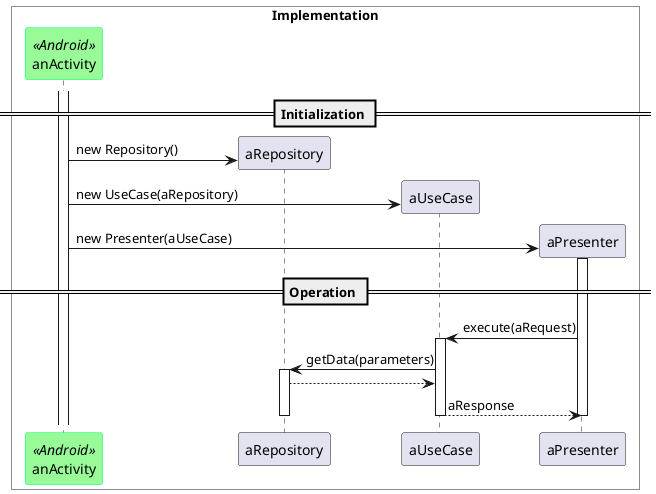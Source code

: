 @startuml SD_command_app

skinparam BoxPadding 10
skinparam ParticipantPadding 10

'title Sequence Diagram Command Pattern as Implemented

skinparam participant {
    BackgroundColor<<Android>> PaleGreen
    ArrowColor<<Android>> SeaGreen
    BorderColor<<Android>> SpringGreen
}

box "Implementation" #White
    participant anActivity <<Android>>
    participant aRepository
    participant aUseCase
    participant aPresenter
end box

activate anActivity 
== Initialization ==
create aRepository
anActivity -> aRepository: new Repository() \t\t

create  aUseCase
anActivity -> aUseCase: new UseCase(aRepository)

create aPresenter
anActivity -> aPresenter: new Presenter(aUseCase)

== Operation ==
activate aPresenter
aPresenter -> aUseCase: execute(aRequest)
activate aUseCase
aUseCase -> aRepository: getData(parameters)
activate aRepository
aRepository --> aUseCase
aUseCase --> aPresenter: aResponse
deactivate aUseCase
deactivate aRepository
deactivate aPresenter

@enduml